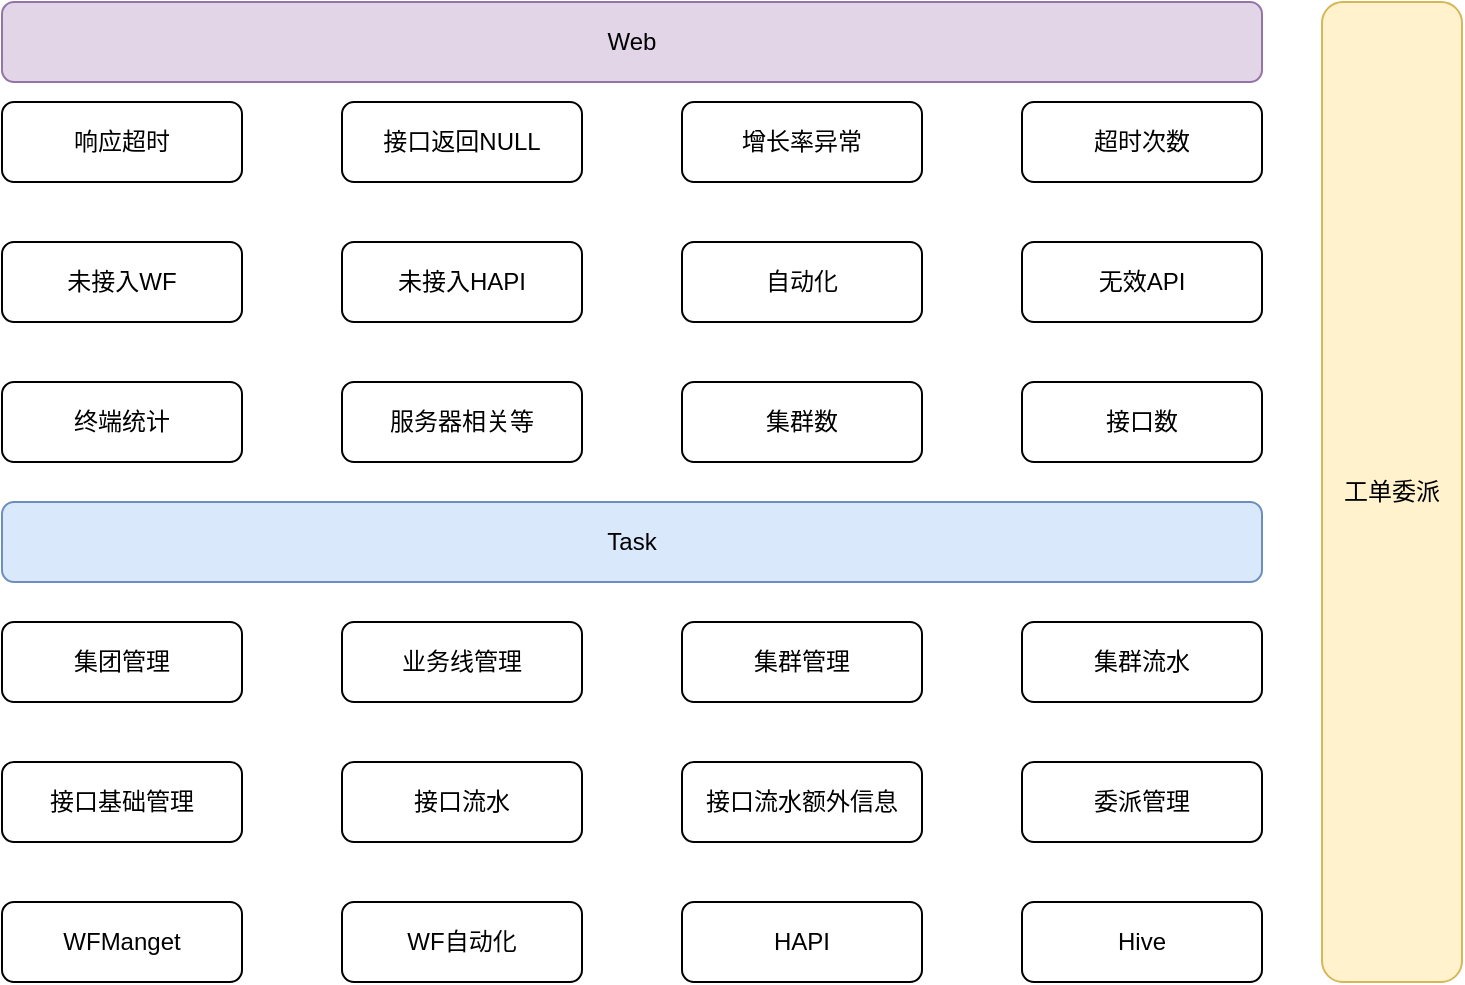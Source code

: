 <mxfile version="14.8.0" type="github">
  <diagram id="qgLbHNVYUiXtFtFjlrxA" name="第 1 页">
    <mxGraphModel dx="1133" dy="1911" grid="1" gridSize="10" guides="1" tooltips="1" connect="1" arrows="1" fold="1" page="1" pageScale="1" pageWidth="827" pageHeight="1169" math="0" shadow="0">
      <root>
        <mxCell id="0" />
        <mxCell id="1" parent="0" />
        <mxCell id="bxmFDgcZLzTcHngmbZlg-1" value="集团管理&lt;span style=&quot;white-space: pre&quot;&gt;&lt;/span&gt;" style="rounded=1;whiteSpace=wrap;html=1;" vertex="1" parent="1">
          <mxGeometry x="120" y="160" width="120" height="40" as="geometry" />
        </mxCell>
        <mxCell id="bxmFDgcZLzTcHngmbZlg-2" value="业务线管理" style="rounded=1;whiteSpace=wrap;html=1;" vertex="1" parent="1">
          <mxGeometry x="290" y="160" width="120" height="40" as="geometry" />
        </mxCell>
        <mxCell id="bxmFDgcZLzTcHngmbZlg-3" value="集群管理" style="rounded=1;whiteSpace=wrap;html=1;" vertex="1" parent="1">
          <mxGeometry x="460" y="160" width="120" height="40" as="geometry" />
        </mxCell>
        <mxCell id="bxmFDgcZLzTcHngmbZlg-4" value="集群流水" style="rounded=1;whiteSpace=wrap;html=1;" vertex="1" parent="1">
          <mxGeometry x="630" y="160" width="120" height="40" as="geometry" />
        </mxCell>
        <mxCell id="bxmFDgcZLzTcHngmbZlg-5" value="接口基础管理" style="rounded=1;whiteSpace=wrap;html=1;" vertex="1" parent="1">
          <mxGeometry x="120" y="230" width="120" height="40" as="geometry" />
        </mxCell>
        <mxCell id="bxmFDgcZLzTcHngmbZlg-6" value="接口流水" style="rounded=1;whiteSpace=wrap;html=1;" vertex="1" parent="1">
          <mxGeometry x="290" y="230" width="120" height="40" as="geometry" />
        </mxCell>
        <mxCell id="bxmFDgcZLzTcHngmbZlg-7" value="接口流水额外信息" style="rounded=1;whiteSpace=wrap;html=1;" vertex="1" parent="1">
          <mxGeometry x="460" y="230" width="120" height="40" as="geometry" />
        </mxCell>
        <mxCell id="bxmFDgcZLzTcHngmbZlg-8" value="委派管理" style="rounded=1;whiteSpace=wrap;html=1;" vertex="1" parent="1">
          <mxGeometry x="630" y="230" width="120" height="40" as="geometry" />
        </mxCell>
        <mxCell id="bxmFDgcZLzTcHngmbZlg-9" value="Task&lt;span style=&quot;white-space: pre&quot;&gt;&lt;/span&gt;" style="rounded=1;whiteSpace=wrap;html=1;fillColor=#dae8fc;strokeColor=#6c8ebf;" vertex="1" parent="1">
          <mxGeometry x="120" y="100" width="630" height="40" as="geometry" />
        </mxCell>
        <mxCell id="bxmFDgcZLzTcHngmbZlg-10" value="WFManget" style="rounded=1;whiteSpace=wrap;html=1;" vertex="1" parent="1">
          <mxGeometry x="120" y="300" width="120" height="40" as="geometry" />
        </mxCell>
        <mxCell id="bxmFDgcZLzTcHngmbZlg-13" value="WF自动化" style="rounded=1;whiteSpace=wrap;html=1;" vertex="1" parent="1">
          <mxGeometry x="290" y="300" width="120" height="40" as="geometry" />
        </mxCell>
        <mxCell id="bxmFDgcZLzTcHngmbZlg-14" value="Hive" style="rounded=1;whiteSpace=wrap;html=1;" vertex="1" parent="1">
          <mxGeometry x="630" y="300" width="120" height="40" as="geometry" />
        </mxCell>
        <mxCell id="bxmFDgcZLzTcHngmbZlg-15" value="HAPI" style="rounded=1;whiteSpace=wrap;html=1;" vertex="1" parent="1">
          <mxGeometry x="460" y="300" width="120" height="40" as="geometry" />
        </mxCell>
        <mxCell id="bxmFDgcZLzTcHngmbZlg-17" value="未接入WF" style="rounded=1;whiteSpace=wrap;html=1;" vertex="1" parent="1">
          <mxGeometry x="120" y="-30" width="120" height="40" as="geometry" />
        </mxCell>
        <mxCell id="bxmFDgcZLzTcHngmbZlg-18" value="无效API" style="rounded=1;whiteSpace=wrap;html=1;" vertex="1" parent="1">
          <mxGeometry x="630" y="-30" width="120" height="40" as="geometry" />
        </mxCell>
        <mxCell id="bxmFDgcZLzTcHngmbZlg-19" value="集群数" style="rounded=1;whiteSpace=wrap;html=1;" vertex="1" parent="1">
          <mxGeometry x="460" y="40" width="120" height="40" as="geometry" />
        </mxCell>
        <mxCell id="bxmFDgcZLzTcHngmbZlg-20" value="接口数" style="rounded=1;whiteSpace=wrap;html=1;" vertex="1" parent="1">
          <mxGeometry x="630" y="40" width="120" height="40" as="geometry" />
        </mxCell>
        <mxCell id="bxmFDgcZLzTcHngmbZlg-21" value="响应超时" style="rounded=1;whiteSpace=wrap;html=1;" vertex="1" parent="1">
          <mxGeometry x="120" y="-100" width="120" height="40" as="geometry" />
        </mxCell>
        <mxCell id="bxmFDgcZLzTcHngmbZlg-22" value="未接入HAPI" style="rounded=1;whiteSpace=wrap;html=1;" vertex="1" parent="1">
          <mxGeometry x="290" y="-30" width="120" height="40" as="geometry" />
        </mxCell>
        <mxCell id="bxmFDgcZLzTcHngmbZlg-23" value="自动化" style="rounded=1;whiteSpace=wrap;html=1;" vertex="1" parent="1">
          <mxGeometry x="460" y="-30" width="120" height="40" as="geometry" />
        </mxCell>
        <mxCell id="bxmFDgcZLzTcHngmbZlg-24" value="服务器相关等" style="rounded=1;whiteSpace=wrap;html=1;" vertex="1" parent="1">
          <mxGeometry x="290" y="40" width="120" height="40" as="geometry" />
        </mxCell>
        <mxCell id="bxmFDgcZLzTcHngmbZlg-25" value="终端统计" style="rounded=1;whiteSpace=wrap;html=1;" vertex="1" parent="1">
          <mxGeometry x="120" y="40" width="120" height="40" as="geometry" />
        </mxCell>
        <mxCell id="bxmFDgcZLzTcHngmbZlg-26" value="接口返回NULL" style="rounded=1;whiteSpace=wrap;html=1;" vertex="1" parent="1">
          <mxGeometry x="290" y="-100" width="120" height="40" as="geometry" />
        </mxCell>
        <mxCell id="bxmFDgcZLzTcHngmbZlg-27" value="增长率异常" style="rounded=1;whiteSpace=wrap;html=1;" vertex="1" parent="1">
          <mxGeometry x="460" y="-100" width="120" height="40" as="geometry" />
        </mxCell>
        <mxCell id="bxmFDgcZLzTcHngmbZlg-28" value="超时次数" style="rounded=1;whiteSpace=wrap;html=1;" vertex="1" parent="1">
          <mxGeometry x="630" y="-100" width="120" height="40" as="geometry" />
        </mxCell>
        <mxCell id="bxmFDgcZLzTcHngmbZlg-29" value="Web&lt;span style=&quot;white-space: pre&quot;&gt;&lt;/span&gt;" style="rounded=1;whiteSpace=wrap;html=1;fillColor=#e1d5e7;strokeColor=#9673a6;" vertex="1" parent="1">
          <mxGeometry x="120" y="-150" width="630" height="40" as="geometry" />
        </mxCell>
        <mxCell id="bxmFDgcZLzTcHngmbZlg-31" value="工单委派" style="rounded=1;whiteSpace=wrap;html=1;fillColor=#fff2cc;strokeColor=#d6b656;" vertex="1" parent="1">
          <mxGeometry x="780" y="-150" width="70" height="490" as="geometry" />
        </mxCell>
      </root>
    </mxGraphModel>
  </diagram>
</mxfile>
